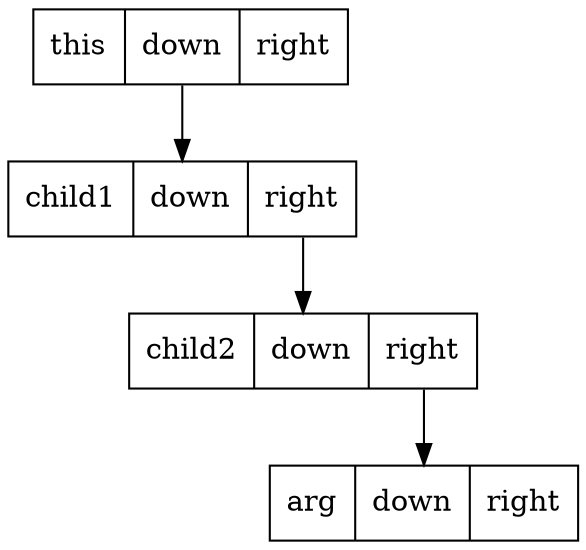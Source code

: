 digraph G {
  node [shape=record];
  this [label = "this | <down> down | <right> right"];
  child1 [label = "child1 | <down> down | <right> right"];
  child2 [label = "child2 | <down> down | <right> right"];
  arg [label = "arg | <down> down | <right> right"];
  child1:right -> child2;
  child2:right -> arg;
  this:down -> child1;
}
  
